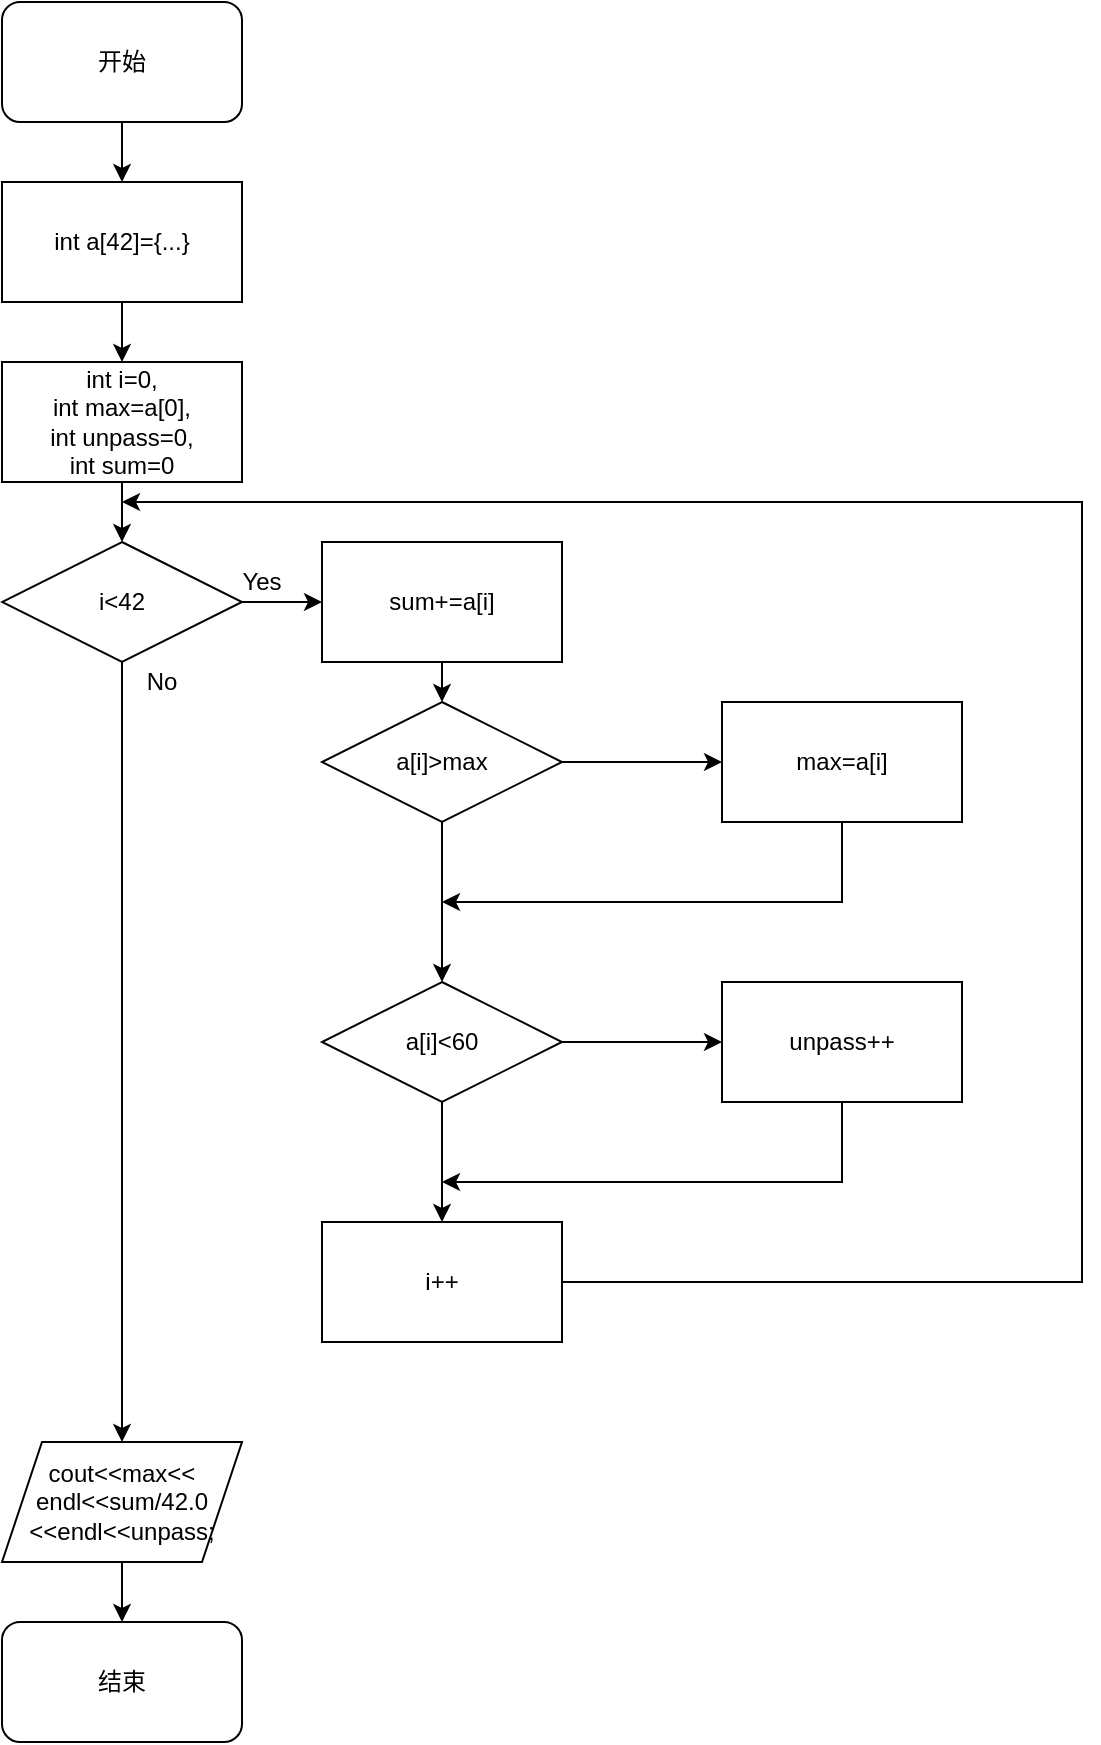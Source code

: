<mxfile version="13.6.2" type="device"><diagram id="_hTTZsBMoNC9nAVdJK-E" name="第 1 页"><mxGraphModel dx="1086" dy="966" grid="1" gridSize="10" guides="1" tooltips="1" connect="1" arrows="0" fold="1" page="1" pageScale="1" pageWidth="827" pageHeight="1169" math="0" shadow="0"><root><mxCell id="0"/><mxCell id="1" parent="0"/><mxCell id="HpMrhzsevKNZZR4p1opP-1" value="结束" style="rounded=1;whiteSpace=wrap;html=1;" parent="1" vertex="1"><mxGeometry x="60" y="820" width="120" height="60" as="geometry"/></mxCell><mxCell id="HpMrhzsevKNZZR4p1opP-20" style="edgeStyle=orthogonalEdgeStyle;rounded=0;orthogonalLoop=1;jettySize=auto;html=1;exitX=0.5;exitY=1;exitDx=0;exitDy=0;entryX=0.5;entryY=0;entryDx=0;entryDy=0;" parent="1" source="HpMrhzsevKNZZR4p1opP-2" target="HpMrhzsevKNZZR4p1opP-5" edge="1"><mxGeometry relative="1" as="geometry"/></mxCell><mxCell id="HpMrhzsevKNZZR4p1opP-2" value="开始" style="rounded=1;whiteSpace=wrap;html=1;" parent="1" vertex="1"><mxGeometry x="60" y="10" width="120" height="60" as="geometry"/></mxCell><mxCell id="HpMrhzsevKNZZR4p1opP-22" style="edgeStyle=orthogonalEdgeStyle;rounded=0;orthogonalLoop=1;jettySize=auto;html=1;exitX=0.5;exitY=1;exitDx=0;exitDy=0;" parent="1" source="HpMrhzsevKNZZR4p1opP-3" target="HpMrhzsevKNZZR4p1opP-6" edge="1"><mxGeometry relative="1" as="geometry"/></mxCell><mxCell id="HpMrhzsevKNZZR4p1opP-3" value="int i=0,&lt;br&gt;int max=a[0],&lt;br&gt;int unpass=0,&lt;br&gt;int sum=0" style="rounded=0;whiteSpace=wrap;html=1;" parent="1" vertex="1"><mxGeometry x="60" y="190" width="120" height="60" as="geometry"/></mxCell><mxCell id="HpMrhzsevKNZZR4p1opP-21" style="edgeStyle=orthogonalEdgeStyle;rounded=0;orthogonalLoop=1;jettySize=auto;html=1;exitX=0.5;exitY=1;exitDx=0;exitDy=0;entryX=0.5;entryY=0;entryDx=0;entryDy=0;" parent="1" source="HpMrhzsevKNZZR4p1opP-5" target="HpMrhzsevKNZZR4p1opP-3" edge="1"><mxGeometry relative="1" as="geometry"/></mxCell><mxCell id="HpMrhzsevKNZZR4p1opP-5" value="int a[42]={...}" style="rounded=0;whiteSpace=wrap;html=1;" parent="1" vertex="1"><mxGeometry x="60" y="100" width="120" height="60" as="geometry"/></mxCell><mxCell id="HpMrhzsevKNZZR4p1opP-12" style="edgeStyle=orthogonalEdgeStyle;rounded=0;orthogonalLoop=1;jettySize=auto;html=1;" parent="1" source="HpMrhzsevKNZZR4p1opP-6" target="HpMrhzsevKNZZR4p1opP-8" edge="1"><mxGeometry relative="1" as="geometry"/></mxCell><mxCell id="HpMrhzsevKNZZR4p1opP-28" style="edgeStyle=orthogonalEdgeStyle;rounded=0;orthogonalLoop=1;jettySize=auto;html=1;exitX=1;exitY=0.5;exitDx=0;exitDy=0;entryX=0;entryY=0.5;entryDx=0;entryDy=0;" parent="1" source="HpMrhzsevKNZZR4p1opP-6" target="HpMrhzsevKNZZR4p1opP-26" edge="1"><mxGeometry relative="1" as="geometry"/></mxCell><mxCell id="HpMrhzsevKNZZR4p1opP-6" value="i&amp;lt;42" style="rhombus;whiteSpace=wrap;html=1;" parent="1" vertex="1"><mxGeometry x="60" y="280" width="120" height="60" as="geometry"/></mxCell><mxCell id="HpMrhzsevKNZZR4p1opP-13" style="edgeStyle=orthogonalEdgeStyle;rounded=0;orthogonalLoop=1;jettySize=auto;html=1;exitX=0.5;exitY=1;exitDx=0;exitDy=0;entryX=0.5;entryY=0;entryDx=0;entryDy=0;" parent="1" source="HpMrhzsevKNZZR4p1opP-8" target="HpMrhzsevKNZZR4p1opP-1" edge="1"><mxGeometry relative="1" as="geometry"/></mxCell><mxCell id="HpMrhzsevKNZZR4p1opP-8" value="cout&amp;lt;&amp;lt;max&amp;lt;&amp;lt;&lt;br&gt;endl&amp;lt;&amp;lt;sum/42.0&lt;br&gt;&amp;lt;&amp;lt;endl&amp;lt;&amp;lt;unpass;" style="shape=parallelogram;perimeter=parallelogramPerimeter;whiteSpace=wrap;html=1;fixedSize=1;" parent="1" vertex="1"><mxGeometry x="60" y="730" width="120" height="60" as="geometry"/></mxCell><mxCell id="HpMrhzsevKNZZR4p1opP-11" value="" style="edgeStyle=orthogonalEdgeStyle;rounded=0;orthogonalLoop=1;jettySize=auto;html=1;" parent="1" source="HpMrhzsevKNZZR4p1opP-9" target="HpMrhzsevKNZZR4p1opP-10" edge="1"><mxGeometry relative="1" as="geometry"/></mxCell><mxCell id="HpMrhzsevKNZZR4p1opP-24" style="edgeStyle=orthogonalEdgeStyle;rounded=0;orthogonalLoop=1;jettySize=auto;html=1;exitX=0.5;exitY=1;exitDx=0;exitDy=0;entryX=0.5;entryY=0;entryDx=0;entryDy=0;" parent="1" source="HpMrhzsevKNZZR4p1opP-9" target="HpMrhzsevKNZZR4p1opP-23" edge="1"><mxGeometry relative="1" as="geometry"/></mxCell><mxCell id="HpMrhzsevKNZZR4p1opP-9" value="a[i]&amp;lt;60" style="rhombus;whiteSpace=wrap;html=1;" parent="1" vertex="1"><mxGeometry x="220" y="500" width="120" height="60" as="geometry"/></mxCell><mxCell id="HpMrhzsevKNZZR4p1opP-25" style="edgeStyle=orthogonalEdgeStyle;rounded=0;orthogonalLoop=1;jettySize=auto;html=1;exitX=0.5;exitY=1;exitDx=0;exitDy=0;" parent="1" source="HpMrhzsevKNZZR4p1opP-10" edge="1"><mxGeometry relative="1" as="geometry"><mxPoint x="280" y="600" as="targetPoint"/><Array as="points"><mxPoint x="480" y="600"/></Array></mxGeometry></mxCell><mxCell id="HpMrhzsevKNZZR4p1opP-10" value="unpass++" style="whiteSpace=wrap;html=1;" parent="1" vertex="1"><mxGeometry x="420" y="500" width="120" height="60" as="geometry"/></mxCell><mxCell id="HpMrhzsevKNZZR4p1opP-16" value="" style="edgeStyle=orthogonalEdgeStyle;rounded=0;orthogonalLoop=1;jettySize=auto;html=1;" parent="1" source="HpMrhzsevKNZZR4p1opP-14" target="HpMrhzsevKNZZR4p1opP-15" edge="1"><mxGeometry relative="1" as="geometry"/></mxCell><mxCell id="HpMrhzsevKNZZR4p1opP-17" style="edgeStyle=orthogonalEdgeStyle;rounded=0;orthogonalLoop=1;jettySize=auto;html=1;exitX=0.5;exitY=1;exitDx=0;exitDy=0;entryX=0.5;entryY=0;entryDx=0;entryDy=0;" parent="1" source="HpMrhzsevKNZZR4p1opP-14" target="HpMrhzsevKNZZR4p1opP-9" edge="1"><mxGeometry relative="1" as="geometry"/></mxCell><mxCell id="HpMrhzsevKNZZR4p1opP-14" value="a[i]&amp;gt;max" style="rhombus;whiteSpace=wrap;html=1;" parent="1" vertex="1"><mxGeometry x="220" y="360" width="120" height="60" as="geometry"/></mxCell><mxCell id="HpMrhzsevKNZZR4p1opP-18" style="edgeStyle=orthogonalEdgeStyle;rounded=0;orthogonalLoop=1;jettySize=auto;html=1;exitX=0.5;exitY=1;exitDx=0;exitDy=0;" parent="1" source="HpMrhzsevKNZZR4p1opP-15" edge="1"><mxGeometry relative="1" as="geometry"><mxPoint x="280" y="460" as="targetPoint"/><Array as="points"><mxPoint x="480" y="460"/></Array></mxGeometry></mxCell><mxCell id="HpMrhzsevKNZZR4p1opP-15" value="max=a[i]" style="whiteSpace=wrap;html=1;" parent="1" vertex="1"><mxGeometry x="420" y="360" width="120" height="60" as="geometry"/></mxCell><mxCell id="HpMrhzsevKNZZR4p1opP-19" style="edgeStyle=orthogonalEdgeStyle;rounded=0;orthogonalLoop=1;jettySize=auto;html=1;exitX=0.5;exitY=1;exitDx=0;exitDy=0;" parent="1" source="HpMrhzsevKNZZR4p1opP-9" target="HpMrhzsevKNZZR4p1opP-9" edge="1"><mxGeometry relative="1" as="geometry"/></mxCell><mxCell id="HpMrhzsevKNZZR4p1opP-29" style="edgeStyle=orthogonalEdgeStyle;rounded=0;orthogonalLoop=1;jettySize=auto;html=1;exitX=1;exitY=0.5;exitDx=0;exitDy=0;" parent="1" source="HpMrhzsevKNZZR4p1opP-23" edge="1"><mxGeometry relative="1" as="geometry"><mxPoint x="120" y="260" as="targetPoint"/><Array as="points"><mxPoint x="600" y="650"/><mxPoint x="600" y="260"/></Array></mxGeometry></mxCell><mxCell id="HpMrhzsevKNZZR4p1opP-23" value="i++" style="rounded=0;whiteSpace=wrap;html=1;" parent="1" vertex="1"><mxGeometry x="220" y="620" width="120" height="60" as="geometry"/></mxCell><mxCell id="HpMrhzsevKNZZR4p1opP-27" style="edgeStyle=orthogonalEdgeStyle;rounded=0;orthogonalLoop=1;jettySize=auto;html=1;exitX=0.5;exitY=1;exitDx=0;exitDy=0;entryX=0.5;entryY=0;entryDx=0;entryDy=0;" parent="1" source="HpMrhzsevKNZZR4p1opP-26" target="HpMrhzsevKNZZR4p1opP-14" edge="1"><mxGeometry relative="1" as="geometry"/></mxCell><mxCell id="HpMrhzsevKNZZR4p1opP-26" value="sum+=a[i]" style="rounded=0;whiteSpace=wrap;html=1;" parent="1" vertex="1"><mxGeometry x="220" y="280" width="120" height="60" as="geometry"/></mxCell><mxCell id="fKFvcOnifeTMMeDBDI2N-1" value="Yes" style="text;html=1;strokeColor=none;fillColor=none;align=center;verticalAlign=middle;whiteSpace=wrap;rounded=0;" vertex="1" parent="1"><mxGeometry x="170" y="290" width="40" height="20" as="geometry"/></mxCell><mxCell id="fKFvcOnifeTMMeDBDI2N-2" value="No" style="text;html=1;strokeColor=none;fillColor=none;align=center;verticalAlign=middle;whiteSpace=wrap;rounded=0;" vertex="1" parent="1"><mxGeometry x="120" y="340" width="40" height="20" as="geometry"/></mxCell></root></mxGraphModel></diagram></mxfile>
